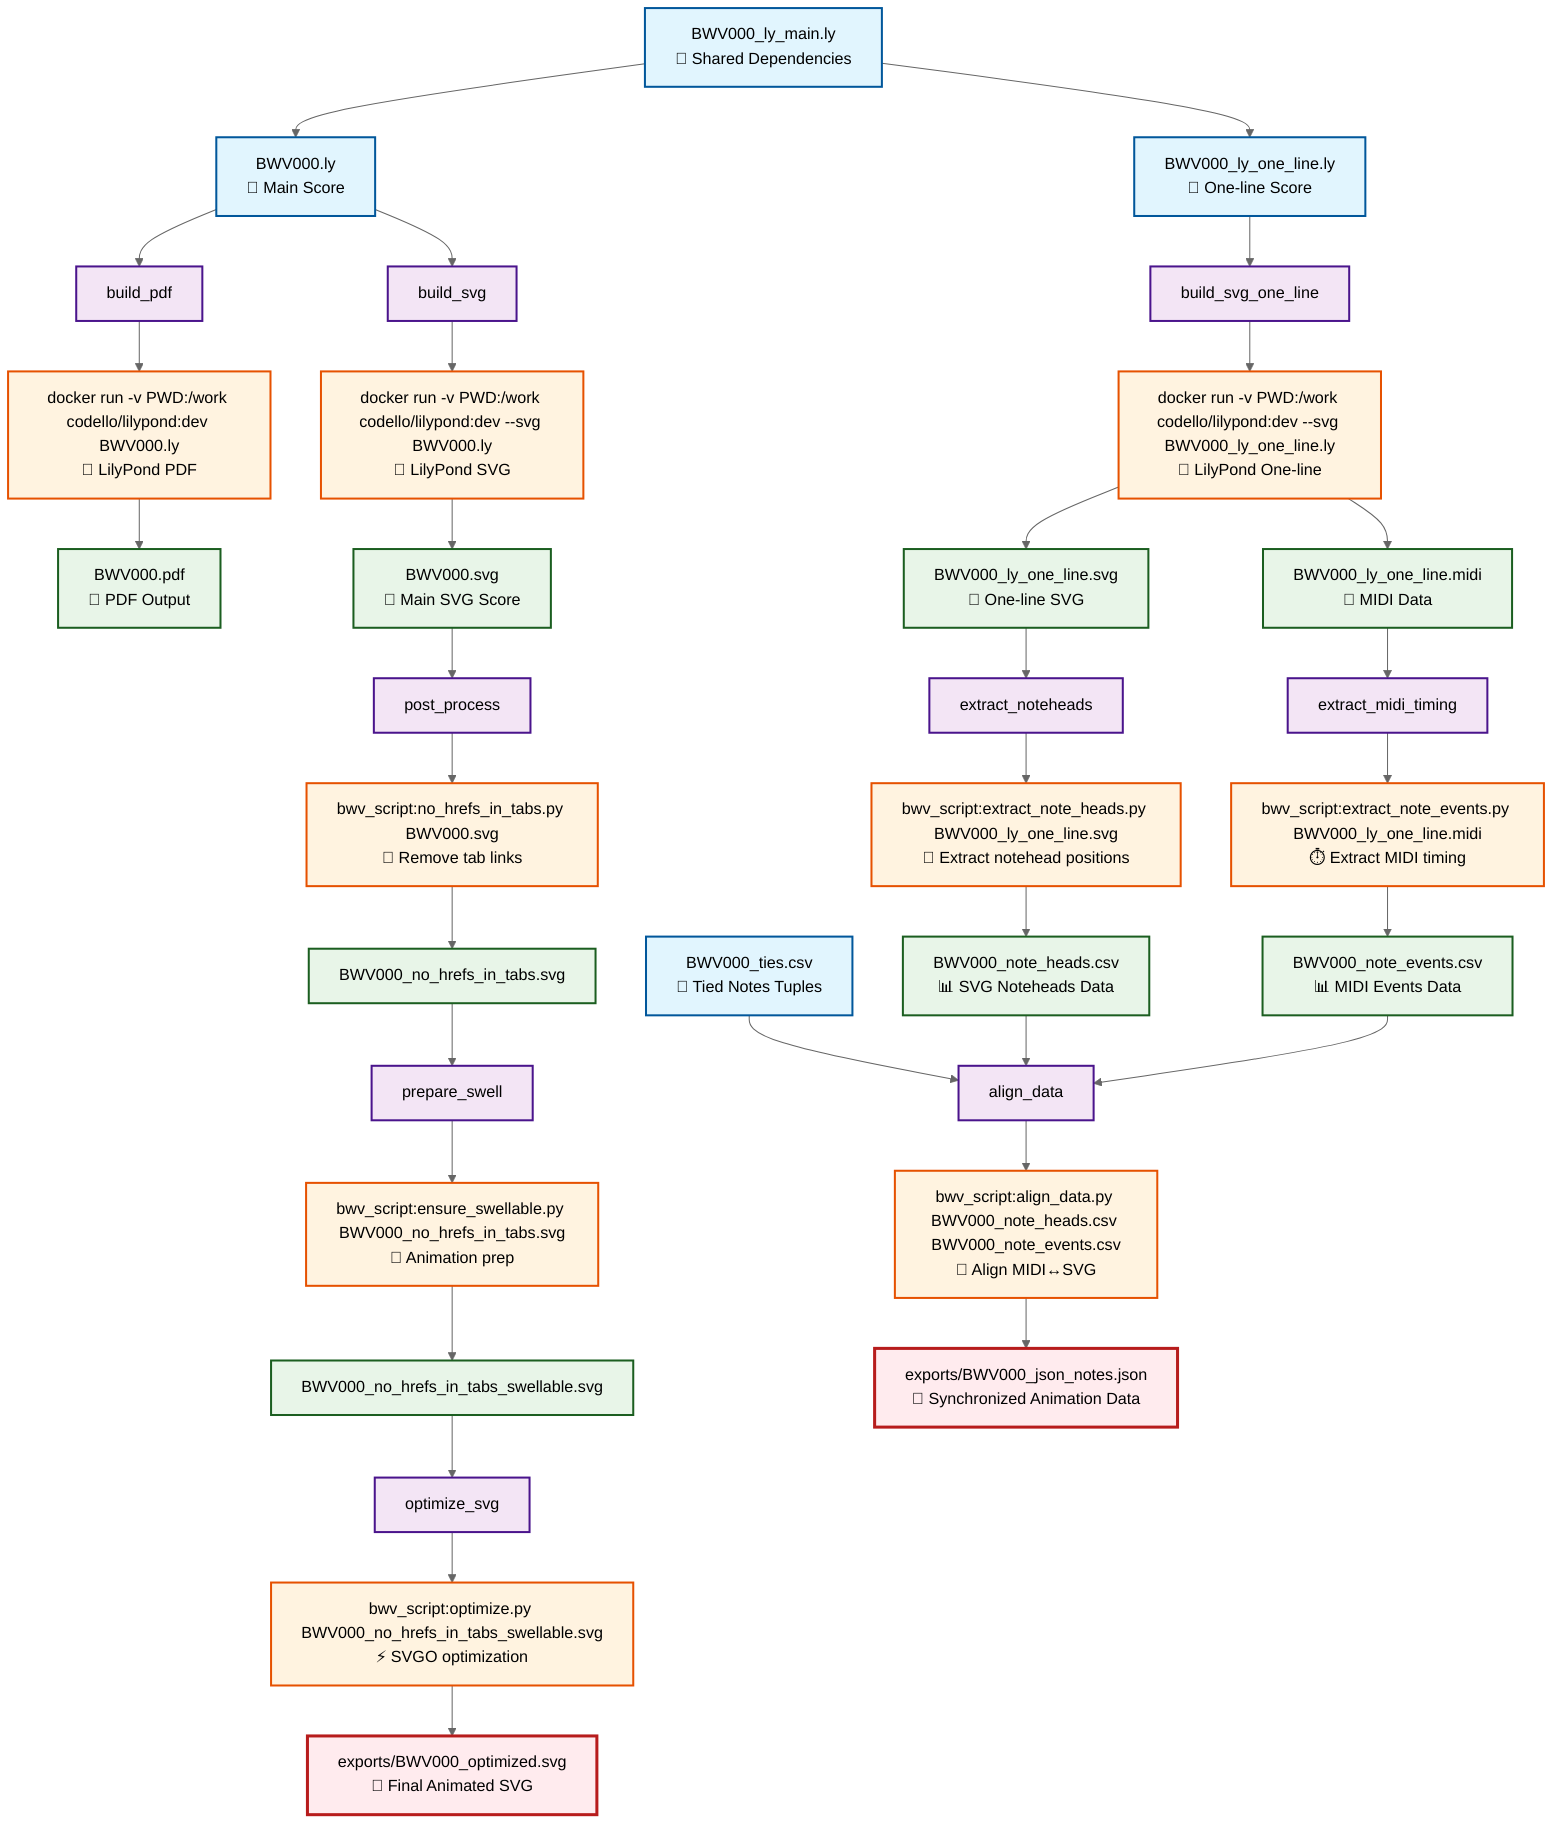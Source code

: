 %%{init: {'theme':'neutral'}}%%
graph TD
    %% Input Sources
    I1[BWV000.ly<br/>📄 Main Score] --> T1[build_pdf]
    I1 --> T2[build_svg]
    
    I2[BWV000_ly_one_line.ly<br/>📄 One-line Score] --> T3[build_svg_one_line]
    
    I3[BWV000_ly_main.ly<br/>📄 Shared Dependencies] --> I1
    I3 --> I2

    I4[BWV000_ties.csv<br/>📄 Tied Notes Tuples] --> T9
    
    %% PDF Generation
    T1 --> R1[docker run -v PWD:/work codello/lilypond:dev BWV000.ly<br/>🐳 LilyPond PDF]
    R1 --> O1[BWV000.pdf<br/>📑 PDF Output]
    
    %% SVG Generation Chain
    T2 --> R2[docker run -v PWD:/work codello/lilypond:dev --svg BWV000.ly<br/>🐳 LilyPond SVG]
    R2 --> O2[BWV000.svg<br/>🎼 Main SVG Score]
    O2 --> T4[post_process]
    
    %% One-line SVG and MIDI Generation
    T3 --> R3[docker run -v PWD:/work codello/lilypond:dev --svg BWV000_ly_one_line.ly<br/>🐳 LilyPond One-line]
    R3 --> O3[BWV000_ly_one_line.svg<br/>🎼 One-line SVG]
    R3 --> O4[BWV000_ly_one_line.midi<br/>🎵 MIDI Data]
    
    %% SVG Post-processing Pipeline
    T4 --> R4[bwv_script:no_hrefs_in_tabs.py BWV000.svg<br/>🔗 Remove tab links]
    R4 --> O5[BWV000_no_hrefs_in_tabs.svg]
    
    O5 --> T5[prepare_swell]
    T5 --> R5[bwv_script:ensure_swellable.py BWV000_no_hrefs_in_tabs.svg<br/>🎯 Animation prep]
    R5 --> O6[BWV000_no_hrefs_in_tabs_swellable.svg]
    
    O6 --> T6[optimize_svg]
    T6 --> R6[bwv_script:optimize.py BWV000_no_hrefs_in_tabs_swellable.svg<br/>⚡ SVGO optimization]
    R6 --> E1[exports/BWV000_optimized.svg<br/>🎨 Final Animated SVG]
    
    %% Parallel Data Extraction
    O3 --> T7[extract_noteheads]
    T7 --> R7[bwv_script:extract_note_heads.py BWV000_ly_one_line.svg<br/>📍 Extract notehead positions]
    R7 --> O7[BWV000_note_heads.csv<br/>📊 SVG Noteheads Data]
    
    O4 --> T8[extract_midi_timing]
    T8 --> R8[bwv_script:extract_note_events.py BWV000_ly_one_line.midi<br/>⏱️ Extract MIDI timing]
    R8 --> O8[BWV000_note_events.csv<br/>📊 MIDI Events Data]
    
    %% Data Alignment (requires both CSV files)
    O7 --> T9[align_data]
    O8 --> T9
    T9 --> R9[bwv_script:align_data.py BWV000_note_heads.csv BWV000_note_events.csv<br/>🎯 Align MIDI↔SVG]
    R9 --> E2[exports/BWV000_json_notes.json<br/>🎵 Synchronized Animation Data]
    
    %% Styling
    classDef input fill:#e1f5fe,stroke:#01579b,stroke-width:2px
    classDef task fill:#f3e5f5,stroke:#4a148c,stroke-width:2px
    classDef output fill:#e8f5e8,stroke:#1b5e20,stroke-width:2px
    classDef runnable fill:#fff3e0,stroke:#e65100,stroke-width:2px
    classDef export fill:#ffebee,stroke:#b71c1c,stroke-width:3px
    
    class I1,I2,I3,I4 input
    class T1,T2,T3,T4,T5,T6,T7,T8,T9 task
    class O1,O2,O3,O4,O5,O6,O7,O8 output
    class R1,R2,R3,R4,R5,R6,R7,R8,R9 runnable
    class E1,E2 export
